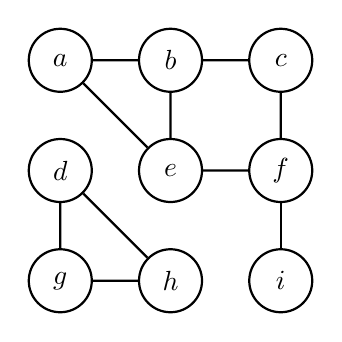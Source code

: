 \begin{tikzpicture}[style=thick,scale=0.7]
\tikzstyle{vertex}=[draw, circle, fill=white, inner sep=0pt, minimum size=8mm]

\node[vertex] (A) at (-2, 2) {$a$};
\node[vertex] (B) at ( 0, 2) {$b$};
\node[vertex] (C) at ( 2, 2) {$c$};
\node[vertex] (D) at (-2, 0) {$d$};
\node[vertex] (E) at ( 0, 0) {$e$};
\node[vertex] (F) at ( 2, 0) {$f$};
\node[vertex] (G) at (-2,-2) {$g$};
\node[vertex] (H) at ( 0,-2) {$h$};
\node[vertex] (I) at ( 2,-2) {$i$};

\draw (B) -- (E) -- (A) -- (B) -- (C) -- (F) -- (E);
\draw (F) -- (I);
\draw (D) -- (G) -- (H) -- (D);
\end{tikzpicture}

